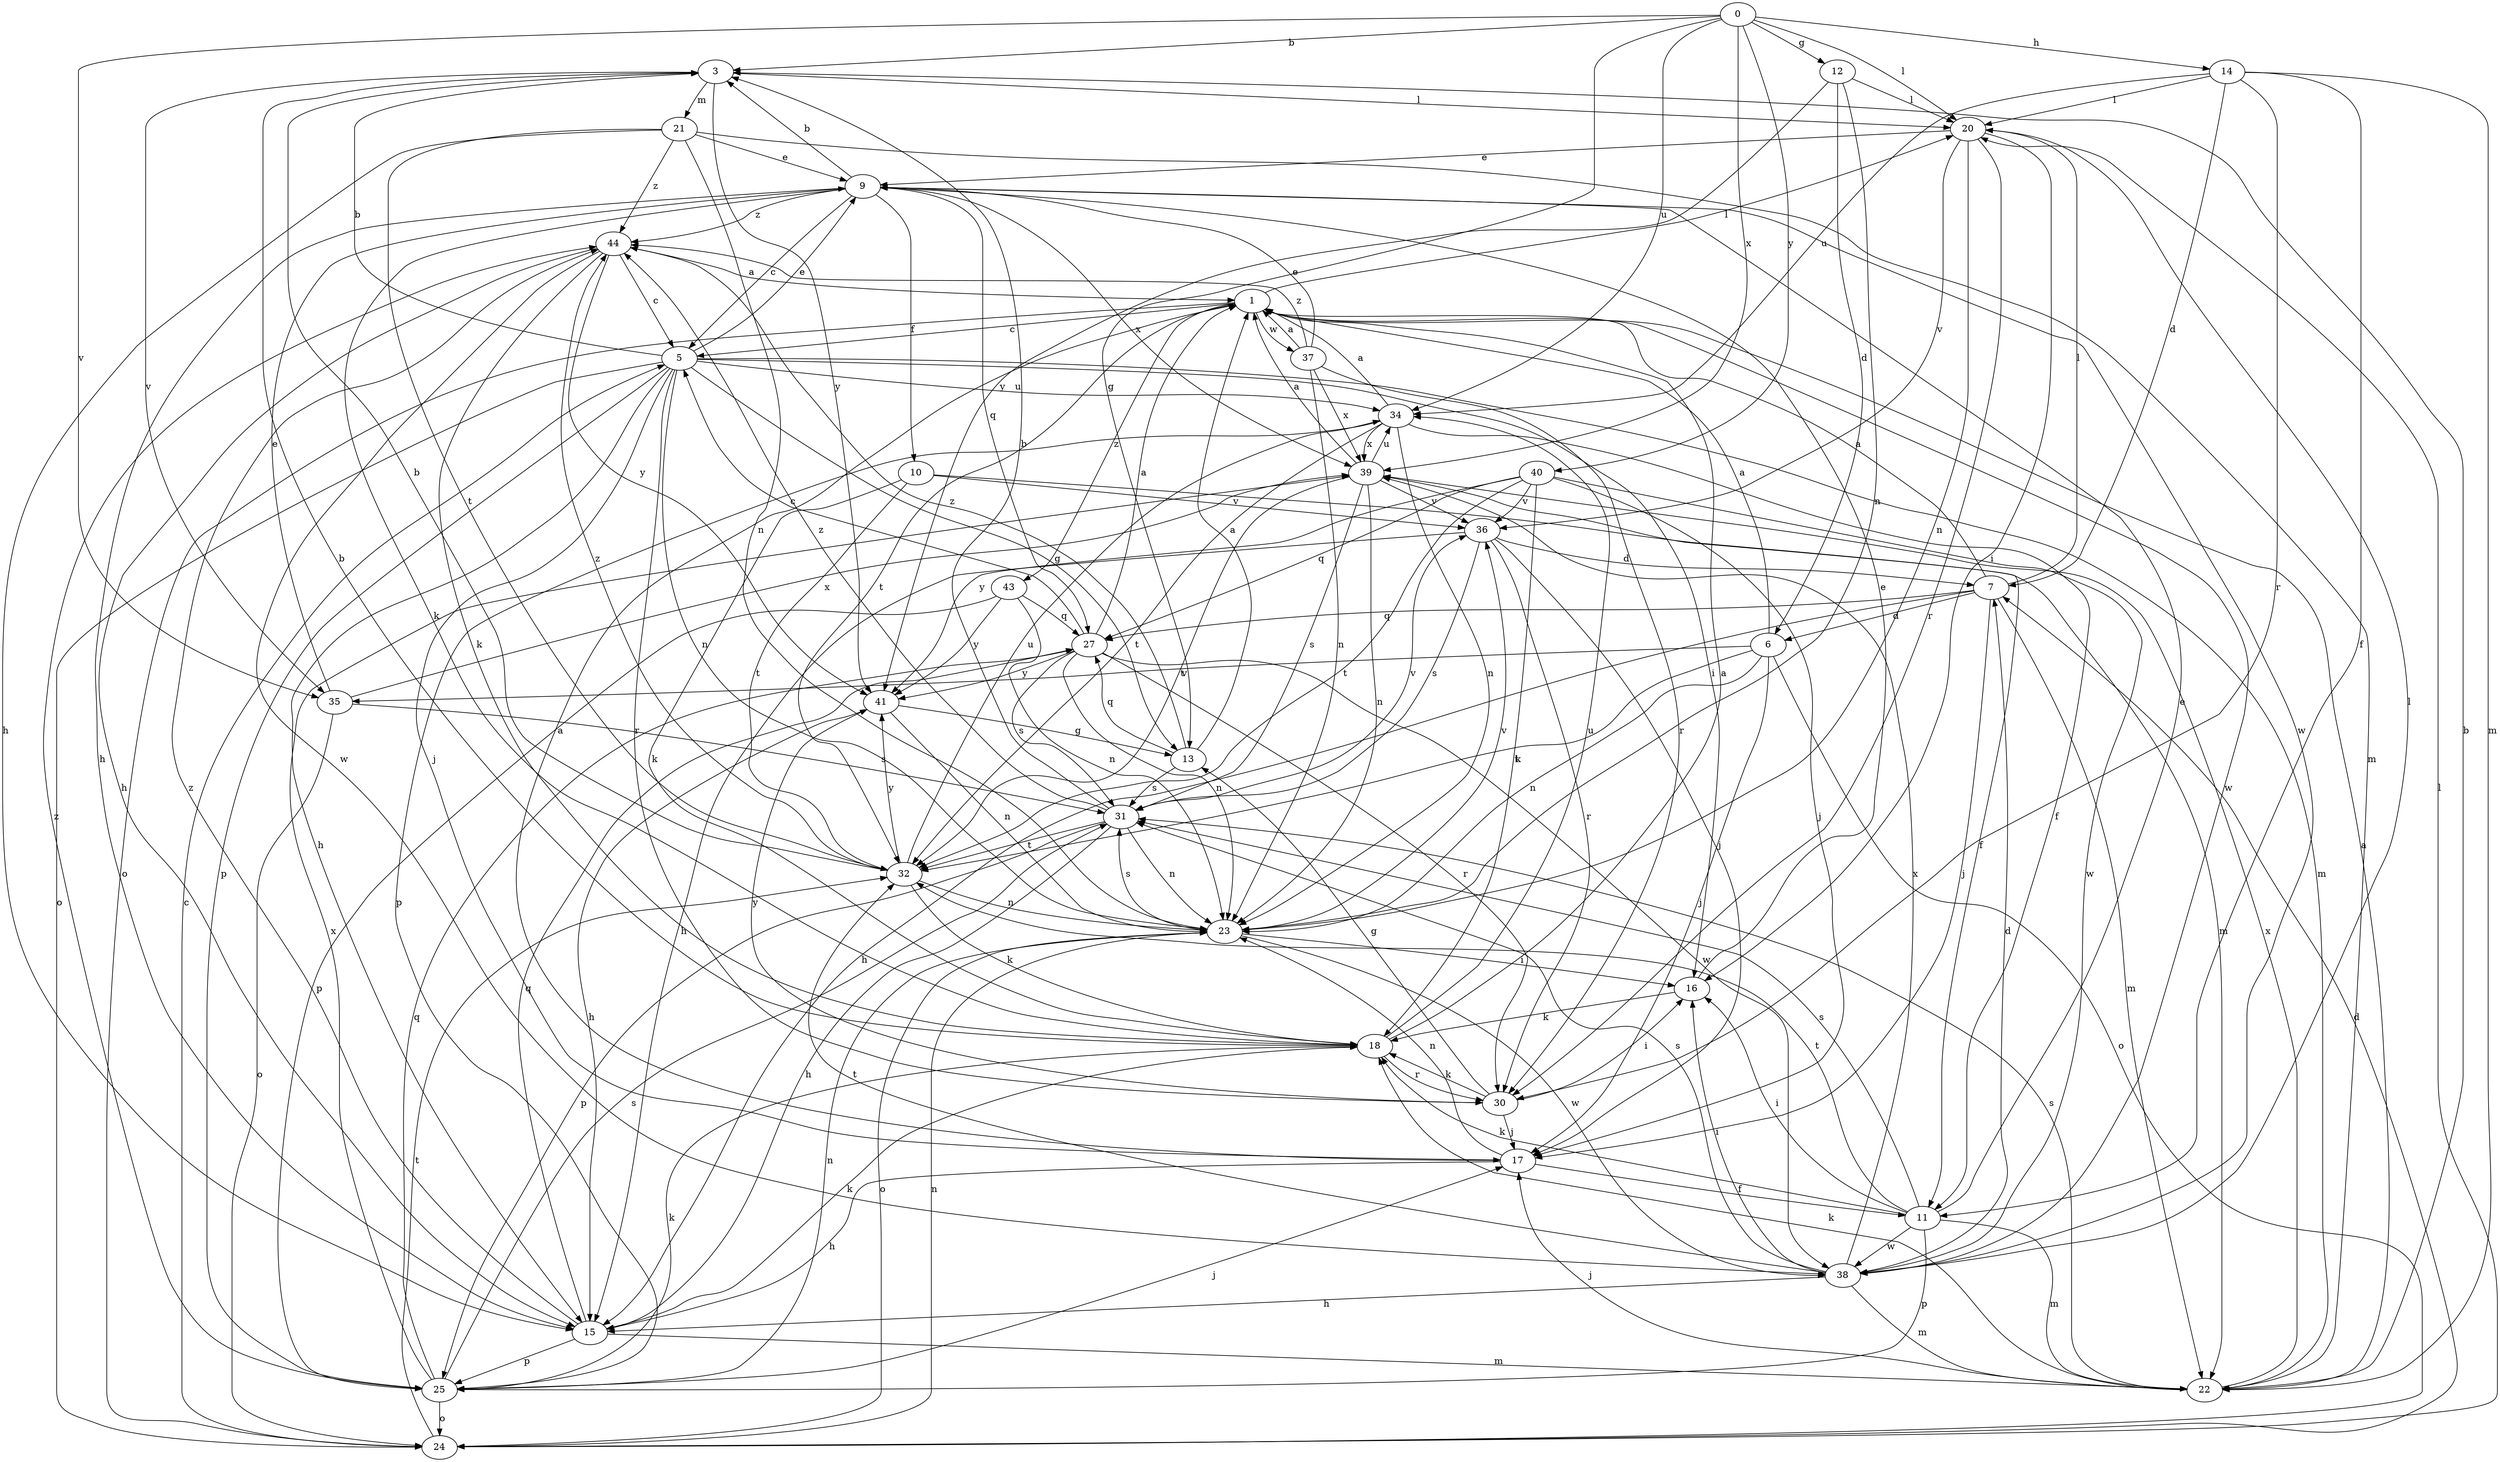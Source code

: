 strict digraph  {
0;
1;
3;
5;
6;
7;
9;
10;
11;
12;
13;
14;
15;
16;
17;
18;
20;
21;
22;
23;
24;
25;
27;
30;
31;
32;
34;
35;
36;
37;
38;
39;
40;
41;
43;
44;
0 -> 3  [label=b];
0 -> 12  [label=g];
0 -> 13  [label=g];
0 -> 14  [label=h];
0 -> 20  [label=l];
0 -> 34  [label=u];
0 -> 35  [label=v];
0 -> 39  [label=x];
0 -> 40  [label=y];
1 -> 5  [label=c];
1 -> 20  [label=l];
1 -> 24  [label=o];
1 -> 32  [label=t];
1 -> 37  [label=w];
1 -> 38  [label=w];
1 -> 43  [label=z];
3 -> 20  [label=l];
3 -> 21  [label=m];
3 -> 35  [label=v];
3 -> 41  [label=y];
5 -> 3  [label=b];
5 -> 9  [label=e];
5 -> 13  [label=g];
5 -> 15  [label=h];
5 -> 16  [label=i];
5 -> 17  [label=j];
5 -> 22  [label=m];
5 -> 23  [label=n];
5 -> 24  [label=o];
5 -> 25  [label=p];
5 -> 30  [label=r];
5 -> 34  [label=u];
6 -> 1  [label=a];
6 -> 17  [label=j];
6 -> 23  [label=n];
6 -> 24  [label=o];
6 -> 32  [label=t];
6 -> 35  [label=v];
7 -> 1  [label=a];
7 -> 6  [label=d];
7 -> 15  [label=h];
7 -> 17  [label=j];
7 -> 20  [label=l];
7 -> 22  [label=m];
7 -> 27  [label=q];
9 -> 3  [label=b];
9 -> 5  [label=c];
9 -> 10  [label=f];
9 -> 15  [label=h];
9 -> 18  [label=k];
9 -> 27  [label=q];
9 -> 38  [label=w];
9 -> 39  [label=x];
9 -> 44  [label=z];
10 -> 18  [label=k];
10 -> 22  [label=m];
10 -> 32  [label=t];
10 -> 36  [label=v];
11 -> 9  [label=e];
11 -> 16  [label=i];
11 -> 18  [label=k];
11 -> 22  [label=m];
11 -> 25  [label=p];
11 -> 31  [label=s];
11 -> 32  [label=t];
11 -> 38  [label=w];
12 -> 6  [label=d];
12 -> 20  [label=l];
12 -> 23  [label=n];
12 -> 41  [label=y];
13 -> 1  [label=a];
13 -> 27  [label=q];
13 -> 31  [label=s];
13 -> 44  [label=z];
14 -> 7  [label=d];
14 -> 11  [label=f];
14 -> 20  [label=l];
14 -> 22  [label=m];
14 -> 30  [label=r];
14 -> 34  [label=u];
15 -> 18  [label=k];
15 -> 22  [label=m];
15 -> 25  [label=p];
15 -> 27  [label=q];
15 -> 44  [label=z];
16 -> 9  [label=e];
16 -> 18  [label=k];
17 -> 1  [label=a];
17 -> 11  [label=f];
17 -> 15  [label=h];
17 -> 23  [label=n];
18 -> 1  [label=a];
18 -> 3  [label=b];
18 -> 30  [label=r];
18 -> 34  [label=u];
20 -> 9  [label=e];
20 -> 16  [label=i];
20 -> 23  [label=n];
20 -> 30  [label=r];
20 -> 36  [label=v];
21 -> 9  [label=e];
21 -> 15  [label=h];
21 -> 22  [label=m];
21 -> 23  [label=n];
21 -> 32  [label=t];
21 -> 44  [label=z];
22 -> 1  [label=a];
22 -> 3  [label=b];
22 -> 17  [label=j];
22 -> 18  [label=k];
22 -> 31  [label=s];
22 -> 39  [label=x];
23 -> 16  [label=i];
23 -> 24  [label=o];
23 -> 31  [label=s];
23 -> 36  [label=v];
23 -> 38  [label=w];
24 -> 5  [label=c];
24 -> 7  [label=d];
24 -> 20  [label=l];
24 -> 23  [label=n];
24 -> 32  [label=t];
25 -> 17  [label=j];
25 -> 18  [label=k];
25 -> 23  [label=n];
25 -> 24  [label=o];
25 -> 27  [label=q];
25 -> 31  [label=s];
25 -> 39  [label=x];
25 -> 44  [label=z];
27 -> 1  [label=a];
27 -> 5  [label=c];
27 -> 23  [label=n];
27 -> 30  [label=r];
27 -> 31  [label=s];
27 -> 38  [label=w];
27 -> 41  [label=y];
30 -> 13  [label=g];
30 -> 16  [label=i];
30 -> 17  [label=j];
30 -> 18  [label=k];
30 -> 41  [label=y];
31 -> 3  [label=b];
31 -> 15  [label=h];
31 -> 23  [label=n];
31 -> 25  [label=p];
31 -> 32  [label=t];
31 -> 36  [label=v];
31 -> 44  [label=z];
32 -> 3  [label=b];
32 -> 18  [label=k];
32 -> 23  [label=n];
32 -> 34  [label=u];
32 -> 41  [label=y];
32 -> 44  [label=z];
34 -> 1  [label=a];
34 -> 11  [label=f];
34 -> 23  [label=n];
34 -> 25  [label=p];
34 -> 32  [label=t];
34 -> 39  [label=x];
35 -> 9  [label=e];
35 -> 24  [label=o];
35 -> 31  [label=s];
35 -> 39  [label=x];
36 -> 7  [label=d];
36 -> 15  [label=h];
36 -> 17  [label=j];
36 -> 30  [label=r];
36 -> 31  [label=s];
37 -> 1  [label=a];
37 -> 9  [label=e];
37 -> 23  [label=n];
37 -> 30  [label=r];
37 -> 39  [label=x];
37 -> 44  [label=z];
38 -> 7  [label=d];
38 -> 15  [label=h];
38 -> 16  [label=i];
38 -> 20  [label=l];
38 -> 22  [label=m];
38 -> 31  [label=s];
38 -> 32  [label=t];
38 -> 39  [label=x];
39 -> 1  [label=a];
39 -> 11  [label=f];
39 -> 23  [label=n];
39 -> 31  [label=s];
39 -> 32  [label=t];
39 -> 34  [label=u];
39 -> 36  [label=v];
40 -> 17  [label=j];
40 -> 18  [label=k];
40 -> 27  [label=q];
40 -> 32  [label=t];
40 -> 36  [label=v];
40 -> 38  [label=w];
40 -> 41  [label=y];
41 -> 13  [label=g];
41 -> 15  [label=h];
41 -> 23  [label=n];
43 -> 23  [label=n];
43 -> 25  [label=p];
43 -> 27  [label=q];
43 -> 41  [label=y];
44 -> 1  [label=a];
44 -> 5  [label=c];
44 -> 15  [label=h];
44 -> 18  [label=k];
44 -> 38  [label=w];
44 -> 41  [label=y];
}
